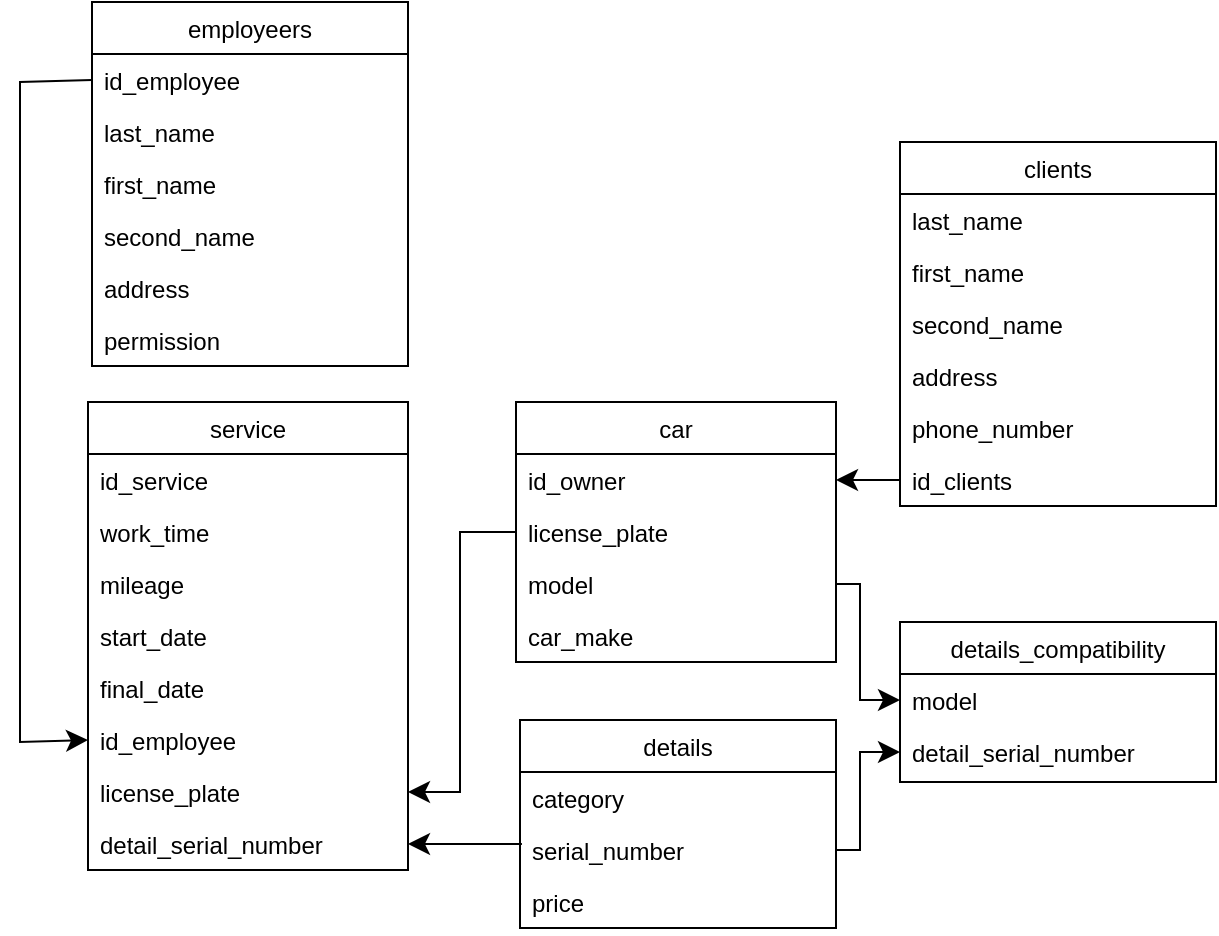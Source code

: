 <mxfile version="21.3.7" type="device">
  <diagram id="C5RBs43oDa-KdzZeNtuy" name="Page-1">
    <mxGraphModel dx="658" dy="481" grid="1" gridSize="10" guides="1" tooltips="1" connect="1" arrows="1" fold="1" page="1" pageScale="1" pageWidth="827" pageHeight="1169" math="0" shadow="0">
      <root>
        <mxCell id="WIyWlLk6GJQsqaUBKTNV-0" />
        <mxCell id="WIyWlLk6GJQsqaUBKTNV-1" parent="WIyWlLk6GJQsqaUBKTNV-0" />
        <mxCell id="zkfFHV4jXpPFQw0GAbJ--6" value="car" style="swimlane;fontStyle=0;align=center;verticalAlign=top;childLayout=stackLayout;horizontal=1;startSize=26;horizontalStack=0;resizeParent=1;resizeLast=0;collapsible=1;marginBottom=0;rounded=0;shadow=0;strokeWidth=1;" parent="WIyWlLk6GJQsqaUBKTNV-1" vertex="1">
          <mxGeometry x="468" y="450" width="160" height="130" as="geometry">
            <mxRectangle x="130" y="380" width="160" height="26" as="alternateBounds" />
          </mxGeometry>
        </mxCell>
        <mxCell id="0Vlj3JIClpyKJRZvrwCu-47" value="id_owner" style="text;align=left;verticalAlign=top;spacingLeft=4;spacingRight=4;overflow=hidden;rotatable=0;points=[[0,0.5],[1,0.5]];portConstraint=eastwest;" vertex="1" parent="zkfFHV4jXpPFQw0GAbJ--6">
          <mxGeometry y="26" width="160" height="26" as="geometry" />
        </mxCell>
        <mxCell id="zkfFHV4jXpPFQw0GAbJ--7" value="license_plate" style="text;align=left;verticalAlign=top;spacingLeft=4;spacingRight=4;overflow=hidden;rotatable=0;points=[[0,0.5],[1,0.5]];portConstraint=eastwest;" parent="zkfFHV4jXpPFQw0GAbJ--6" vertex="1">
          <mxGeometry y="52" width="160" height="26" as="geometry" />
        </mxCell>
        <mxCell id="0Vlj3JIClpyKJRZvrwCu-18" value="model" style="text;align=left;verticalAlign=top;spacingLeft=4;spacingRight=4;overflow=hidden;rotatable=0;points=[[0,0.5],[1,0.5]];portConstraint=eastwest;" vertex="1" parent="zkfFHV4jXpPFQw0GAbJ--6">
          <mxGeometry y="78" width="160" height="26" as="geometry" />
        </mxCell>
        <mxCell id="0Vlj3JIClpyKJRZvrwCu-17" value="car_make" style="text;align=left;verticalAlign=top;spacingLeft=4;spacingRight=4;overflow=hidden;rotatable=0;points=[[0,0.5],[1,0.5]];portConstraint=eastwest;" vertex="1" parent="zkfFHV4jXpPFQw0GAbJ--6">
          <mxGeometry y="104" width="160" height="26" as="geometry" />
        </mxCell>
        <mxCell id="zkfFHV4jXpPFQw0GAbJ--13" value="service" style="swimlane;fontStyle=0;align=center;verticalAlign=top;childLayout=stackLayout;horizontal=1;startSize=26;horizontalStack=0;resizeParent=1;resizeLast=0;collapsible=1;marginBottom=0;rounded=0;shadow=0;strokeWidth=1;" parent="WIyWlLk6GJQsqaUBKTNV-1" vertex="1">
          <mxGeometry x="254" y="450" width="160" height="234" as="geometry">
            <mxRectangle x="340" y="380" width="170" height="26" as="alternateBounds" />
          </mxGeometry>
        </mxCell>
        <mxCell id="0Vlj3JIClpyKJRZvrwCu-26" value="id_service" style="text;align=left;verticalAlign=top;spacingLeft=4;spacingRight=4;overflow=hidden;rotatable=0;points=[[0,0.5],[1,0.5]];portConstraint=eastwest;" vertex="1" parent="zkfFHV4jXpPFQw0GAbJ--13">
          <mxGeometry y="26" width="160" height="26" as="geometry" />
        </mxCell>
        <mxCell id="zkfFHV4jXpPFQw0GAbJ--14" value="work_time" style="text;align=left;verticalAlign=top;spacingLeft=4;spacingRight=4;overflow=hidden;rotatable=0;points=[[0,0.5],[1,0.5]];portConstraint=eastwest;" parent="zkfFHV4jXpPFQw0GAbJ--13" vertex="1">
          <mxGeometry y="52" width="160" height="26" as="geometry" />
        </mxCell>
        <mxCell id="0Vlj3JIClpyKJRZvrwCu-14" value="mileage" style="text;align=left;verticalAlign=top;spacingLeft=4;spacingRight=4;overflow=hidden;rotatable=0;points=[[0,0.5],[1,0.5]];portConstraint=eastwest;" vertex="1" parent="zkfFHV4jXpPFQw0GAbJ--13">
          <mxGeometry y="78" width="160" height="26" as="geometry" />
        </mxCell>
        <mxCell id="0Vlj3JIClpyKJRZvrwCu-15" value="start_date" style="text;align=left;verticalAlign=top;spacingLeft=4;spacingRight=4;overflow=hidden;rotatable=0;points=[[0,0.5],[1,0.5]];portConstraint=eastwest;" vertex="1" parent="zkfFHV4jXpPFQw0GAbJ--13">
          <mxGeometry y="104" width="160" height="26" as="geometry" />
        </mxCell>
        <mxCell id="0Vlj3JIClpyKJRZvrwCu-16" value="final_date" style="text;align=left;verticalAlign=top;spacingLeft=4;spacingRight=4;overflow=hidden;rotatable=0;points=[[0,0.5],[1,0.5]];portConstraint=eastwest;" vertex="1" parent="zkfFHV4jXpPFQw0GAbJ--13">
          <mxGeometry y="130" width="160" height="26" as="geometry" />
        </mxCell>
        <mxCell id="0Vlj3JIClpyKJRZvrwCu-19" value="id_employee" style="text;align=left;verticalAlign=top;spacingLeft=4;spacingRight=4;overflow=hidden;rotatable=0;points=[[0,0.5],[1,0.5]];portConstraint=eastwest;" vertex="1" parent="zkfFHV4jXpPFQw0GAbJ--13">
          <mxGeometry y="156" width="160" height="26" as="geometry" />
        </mxCell>
        <mxCell id="0Vlj3JIClpyKJRZvrwCu-24" value="license_plate" style="text;align=left;verticalAlign=top;spacingLeft=4;spacingRight=4;overflow=hidden;rotatable=0;points=[[0,0.5],[1,0.5]];portConstraint=eastwest;" vertex="1" parent="zkfFHV4jXpPFQw0GAbJ--13">
          <mxGeometry y="182" width="160" height="26" as="geometry" />
        </mxCell>
        <mxCell id="0Vlj3JIClpyKJRZvrwCu-41" value="detail_serial_number" style="text;align=left;verticalAlign=top;spacingLeft=4;spacingRight=4;overflow=hidden;rotatable=0;points=[[0,0.5],[1,0.5]];portConstraint=eastwest;" vertex="1" parent="zkfFHV4jXpPFQw0GAbJ--13">
          <mxGeometry y="208" width="160" height="26" as="geometry" />
        </mxCell>
        <mxCell id="zkfFHV4jXpPFQw0GAbJ--17" value="details" style="swimlane;fontStyle=0;align=center;verticalAlign=top;childLayout=stackLayout;horizontal=1;startSize=26;horizontalStack=0;resizeParent=1;resizeLast=0;collapsible=1;marginBottom=0;rounded=0;shadow=0;strokeWidth=1;" parent="WIyWlLk6GJQsqaUBKTNV-1" vertex="1">
          <mxGeometry x="470" y="609" width="158" height="104" as="geometry">
            <mxRectangle x="550" y="140" width="160" height="26" as="alternateBounds" />
          </mxGeometry>
        </mxCell>
        <mxCell id="zkfFHV4jXpPFQw0GAbJ--18" value="category" style="text;align=left;verticalAlign=top;spacingLeft=4;spacingRight=4;overflow=hidden;rotatable=0;points=[[0,0.5],[1,0.5]];portConstraint=eastwest;" parent="zkfFHV4jXpPFQw0GAbJ--17" vertex="1">
          <mxGeometry y="26" width="158" height="26" as="geometry" />
        </mxCell>
        <mxCell id="0Vlj3JIClpyKJRZvrwCu-12" value="serial_number" style="text;align=left;verticalAlign=top;spacingLeft=4;spacingRight=4;overflow=hidden;rotatable=0;points=[[0,0.5],[1,0.5]];portConstraint=eastwest;" vertex="1" parent="zkfFHV4jXpPFQw0GAbJ--17">
          <mxGeometry y="52" width="158" height="26" as="geometry" />
        </mxCell>
        <mxCell id="0Vlj3JIClpyKJRZvrwCu-13" value="price" style="text;align=left;verticalAlign=top;spacingLeft=4;spacingRight=4;overflow=hidden;rotatable=0;points=[[0,0.5],[1,0.5]];portConstraint=eastwest;" vertex="1" parent="zkfFHV4jXpPFQw0GAbJ--17">
          <mxGeometry y="78" width="158" height="26" as="geometry" />
        </mxCell>
        <mxCell id="0Vlj3JIClpyKJRZvrwCu-3" value="employeers" style="swimlane;fontStyle=0;align=center;verticalAlign=top;childLayout=stackLayout;horizontal=1;startSize=26;horizontalStack=0;resizeParent=1;resizeLast=0;collapsible=1;marginBottom=0;rounded=0;shadow=0;strokeWidth=1;" vertex="1" parent="WIyWlLk6GJQsqaUBKTNV-1">
          <mxGeometry x="256" y="250" width="158" height="182" as="geometry">
            <mxRectangle x="550" y="140" width="160" height="26" as="alternateBounds" />
          </mxGeometry>
        </mxCell>
        <mxCell id="0Vlj3JIClpyKJRZvrwCu-4" value="id_employee" style="text;align=left;verticalAlign=top;spacingLeft=4;spacingRight=4;overflow=hidden;rotatable=0;points=[[0,0.5],[1,0.5]];portConstraint=eastwest;" vertex="1" parent="0Vlj3JIClpyKJRZvrwCu-3">
          <mxGeometry y="26" width="158" height="26" as="geometry" />
        </mxCell>
        <mxCell id="0Vlj3JIClpyKJRZvrwCu-7" value="last_name" style="text;align=left;verticalAlign=top;spacingLeft=4;spacingRight=4;overflow=hidden;rotatable=0;points=[[0,0.5],[1,0.5]];portConstraint=eastwest;" vertex="1" parent="0Vlj3JIClpyKJRZvrwCu-3">
          <mxGeometry y="52" width="158" height="26" as="geometry" />
        </mxCell>
        <mxCell id="0Vlj3JIClpyKJRZvrwCu-10" value="first_name" style="text;align=left;verticalAlign=top;spacingLeft=4;spacingRight=4;overflow=hidden;rotatable=0;points=[[0,0.5],[1,0.5]];portConstraint=eastwest;" vertex="1" parent="0Vlj3JIClpyKJRZvrwCu-3">
          <mxGeometry y="78" width="158" height="26" as="geometry" />
        </mxCell>
        <mxCell id="0Vlj3JIClpyKJRZvrwCu-9" value="second_name" style="text;align=left;verticalAlign=top;spacingLeft=4;spacingRight=4;overflow=hidden;rotatable=0;points=[[0,0.5],[1,0.5]];portConstraint=eastwest;" vertex="1" parent="0Vlj3JIClpyKJRZvrwCu-3">
          <mxGeometry y="104" width="158" height="26" as="geometry" />
        </mxCell>
        <mxCell id="0Vlj3JIClpyKJRZvrwCu-11" value="address" style="text;align=left;verticalAlign=top;spacingLeft=4;spacingRight=4;overflow=hidden;rotatable=0;points=[[0,0.5],[1,0.5]];portConstraint=eastwest;" vertex="1" parent="0Vlj3JIClpyKJRZvrwCu-3">
          <mxGeometry y="130" width="158" height="26" as="geometry" />
        </mxCell>
        <mxCell id="0Vlj3JIClpyKJRZvrwCu-38" value="permission" style="text;align=left;verticalAlign=top;spacingLeft=4;spacingRight=4;overflow=hidden;rotatable=0;points=[[0,0.5],[1,0.5]];portConstraint=eastwest;" vertex="1" parent="0Vlj3JIClpyKJRZvrwCu-3">
          <mxGeometry y="156" width="158" height="26" as="geometry" />
        </mxCell>
        <mxCell id="0Vlj3JIClpyKJRZvrwCu-20" value="details_compatibility" style="swimlane;fontStyle=0;align=center;verticalAlign=top;childLayout=stackLayout;horizontal=1;startSize=26;horizontalStack=0;resizeParent=1;resizeLast=0;collapsible=1;marginBottom=0;rounded=0;shadow=0;strokeWidth=1;" vertex="1" parent="WIyWlLk6GJQsqaUBKTNV-1">
          <mxGeometry x="660" y="560" width="158" height="80" as="geometry">
            <mxRectangle x="550" y="140" width="160" height="26" as="alternateBounds" />
          </mxGeometry>
        </mxCell>
        <mxCell id="0Vlj3JIClpyKJRZvrwCu-21" value="model" style="text;align=left;verticalAlign=top;spacingLeft=4;spacingRight=4;overflow=hidden;rotatable=0;points=[[0,0.5],[1,0.5]];portConstraint=eastwest;" vertex="1" parent="0Vlj3JIClpyKJRZvrwCu-20">
          <mxGeometry y="26" width="158" height="26" as="geometry" />
        </mxCell>
        <mxCell id="0Vlj3JIClpyKJRZvrwCu-22" value="detail_serial_number" style="text;align=left;verticalAlign=top;spacingLeft=4;spacingRight=4;overflow=hidden;rotatable=0;points=[[0,0.5],[1,0.5]];portConstraint=eastwest;" vertex="1" parent="0Vlj3JIClpyKJRZvrwCu-20">
          <mxGeometry y="52" width="158" height="26" as="geometry" />
        </mxCell>
        <mxCell id="0Vlj3JIClpyKJRZvrwCu-31" value="clients" style="swimlane;fontStyle=0;align=center;verticalAlign=top;childLayout=stackLayout;horizontal=1;startSize=26;horizontalStack=0;resizeParent=1;resizeLast=0;collapsible=1;marginBottom=0;rounded=0;shadow=0;strokeWidth=1;" vertex="1" parent="WIyWlLk6GJQsqaUBKTNV-1">
          <mxGeometry x="660" y="320" width="158" height="182" as="geometry">
            <mxRectangle x="550" y="140" width="160" height="26" as="alternateBounds" />
          </mxGeometry>
        </mxCell>
        <mxCell id="0Vlj3JIClpyKJRZvrwCu-33" value="last_name" style="text;align=left;verticalAlign=top;spacingLeft=4;spacingRight=4;overflow=hidden;rotatable=0;points=[[0,0.5],[1,0.5]];portConstraint=eastwest;" vertex="1" parent="0Vlj3JIClpyKJRZvrwCu-31">
          <mxGeometry y="26" width="158" height="26" as="geometry" />
        </mxCell>
        <mxCell id="0Vlj3JIClpyKJRZvrwCu-34" value="first_name" style="text;align=left;verticalAlign=top;spacingLeft=4;spacingRight=4;overflow=hidden;rotatable=0;points=[[0,0.5],[1,0.5]];portConstraint=eastwest;" vertex="1" parent="0Vlj3JIClpyKJRZvrwCu-31">
          <mxGeometry y="52" width="158" height="26" as="geometry" />
        </mxCell>
        <mxCell id="0Vlj3JIClpyKJRZvrwCu-35" value="second_name" style="text;align=left;verticalAlign=top;spacingLeft=4;spacingRight=4;overflow=hidden;rotatable=0;points=[[0,0.5],[1,0.5]];portConstraint=eastwest;" vertex="1" parent="0Vlj3JIClpyKJRZvrwCu-31">
          <mxGeometry y="78" width="158" height="26" as="geometry" />
        </mxCell>
        <mxCell id="0Vlj3JIClpyKJRZvrwCu-37" value="address" style="text;align=left;verticalAlign=top;spacingLeft=4;spacingRight=4;overflow=hidden;rotatable=0;points=[[0,0.5],[1,0.5]];portConstraint=eastwest;" vertex="1" parent="0Vlj3JIClpyKJRZvrwCu-31">
          <mxGeometry y="104" width="158" height="26" as="geometry" />
        </mxCell>
        <mxCell id="0Vlj3JIClpyKJRZvrwCu-36" value="phone_number" style="text;align=left;verticalAlign=top;spacingLeft=4;spacingRight=4;overflow=hidden;rotatable=0;points=[[0,0.5],[1,0.5]];portConstraint=eastwest;" vertex="1" parent="0Vlj3JIClpyKJRZvrwCu-31">
          <mxGeometry y="130" width="158" height="26" as="geometry" />
        </mxCell>
        <mxCell id="0Vlj3JIClpyKJRZvrwCu-32" value="id_clients" style="text;align=left;verticalAlign=top;spacingLeft=4;spacingRight=4;overflow=hidden;rotatable=0;points=[[0,0.5],[1,0.5]];portConstraint=eastwest;" vertex="1" parent="0Vlj3JIClpyKJRZvrwCu-31">
          <mxGeometry y="156" width="158" height="26" as="geometry" />
        </mxCell>
        <mxCell id="0Vlj3JIClpyKJRZvrwCu-42" style="edgeStyle=none;curved=1;rounded=0;orthogonalLoop=1;jettySize=auto;html=1;fontSize=12;startSize=8;endSize=8;entryX=1;entryY=0.5;entryDx=0;entryDy=0;exitX=0.006;exitY=0.385;exitDx=0;exitDy=0;exitPerimeter=0;" edge="1" parent="WIyWlLk6GJQsqaUBKTNV-1" source="0Vlj3JIClpyKJRZvrwCu-12" target="0Vlj3JIClpyKJRZvrwCu-41">
          <mxGeometry relative="1" as="geometry">
            <mxPoint x="450" y="670" as="sourcePoint" />
            <mxPoint x="430" y="660" as="targetPoint" />
          </mxGeometry>
        </mxCell>
        <mxCell id="0Vlj3JIClpyKJRZvrwCu-44" style="edgeStyle=none;rounded=0;orthogonalLoop=1;jettySize=auto;html=1;exitX=0;exitY=0.5;exitDx=0;exitDy=0;entryX=1;entryY=0.5;entryDx=0;entryDy=0;fontSize=12;startSize=8;endSize=8;" edge="1" parent="WIyWlLk6GJQsqaUBKTNV-1" source="zkfFHV4jXpPFQw0GAbJ--7" target="0Vlj3JIClpyKJRZvrwCu-24">
          <mxGeometry relative="1" as="geometry">
            <Array as="points">
              <mxPoint x="440" y="515" />
              <mxPoint x="440" y="645" />
            </Array>
          </mxGeometry>
        </mxCell>
        <mxCell id="0Vlj3JIClpyKJRZvrwCu-48" style="edgeStyle=none;curved=1;rounded=0;orthogonalLoop=1;jettySize=auto;html=1;exitX=0;exitY=0.5;exitDx=0;exitDy=0;entryX=1;entryY=0.5;entryDx=0;entryDy=0;fontSize=12;startSize=8;endSize=8;" edge="1" parent="WIyWlLk6GJQsqaUBKTNV-1" source="0Vlj3JIClpyKJRZvrwCu-32" target="0Vlj3JIClpyKJRZvrwCu-47">
          <mxGeometry relative="1" as="geometry" />
        </mxCell>
        <mxCell id="0Vlj3JIClpyKJRZvrwCu-49" style="edgeStyle=none;rounded=0;orthogonalLoop=1;jettySize=auto;html=1;entryX=0;entryY=0.5;entryDx=0;entryDy=0;fontSize=12;startSize=8;endSize=8;exitX=1;exitY=0.5;exitDx=0;exitDy=0;" edge="1" parent="WIyWlLk6GJQsqaUBKTNV-1" source="0Vlj3JIClpyKJRZvrwCu-18" target="0Vlj3JIClpyKJRZvrwCu-21">
          <mxGeometry relative="1" as="geometry">
            <mxPoint x="650" y="550" as="sourcePoint" />
            <Array as="points">
              <mxPoint x="640" y="541" />
              <mxPoint x="640" y="599" />
            </Array>
          </mxGeometry>
        </mxCell>
        <mxCell id="0Vlj3JIClpyKJRZvrwCu-51" style="edgeStyle=none;rounded=0;orthogonalLoop=1;jettySize=auto;html=1;exitX=1;exitY=0.5;exitDx=0;exitDy=0;entryX=0;entryY=0.5;entryDx=0;entryDy=0;fontSize=12;startSize=8;endSize=8;" edge="1" parent="WIyWlLk6GJQsqaUBKTNV-1" source="0Vlj3JIClpyKJRZvrwCu-12" target="0Vlj3JIClpyKJRZvrwCu-22">
          <mxGeometry relative="1" as="geometry">
            <Array as="points">
              <mxPoint x="640" y="674" />
              <mxPoint x="640" y="625" />
            </Array>
          </mxGeometry>
        </mxCell>
        <mxCell id="0Vlj3JIClpyKJRZvrwCu-53" style="edgeStyle=none;rounded=0;orthogonalLoop=1;jettySize=auto;html=1;exitX=0;exitY=0.5;exitDx=0;exitDy=0;entryX=0;entryY=0.5;entryDx=0;entryDy=0;fontSize=12;startSize=8;endSize=8;" edge="1" parent="WIyWlLk6GJQsqaUBKTNV-1" source="0Vlj3JIClpyKJRZvrwCu-4" target="0Vlj3JIClpyKJRZvrwCu-19">
          <mxGeometry relative="1" as="geometry">
            <Array as="points">
              <mxPoint x="220" y="290" />
              <mxPoint x="220" y="620" />
            </Array>
          </mxGeometry>
        </mxCell>
      </root>
    </mxGraphModel>
  </diagram>
</mxfile>
